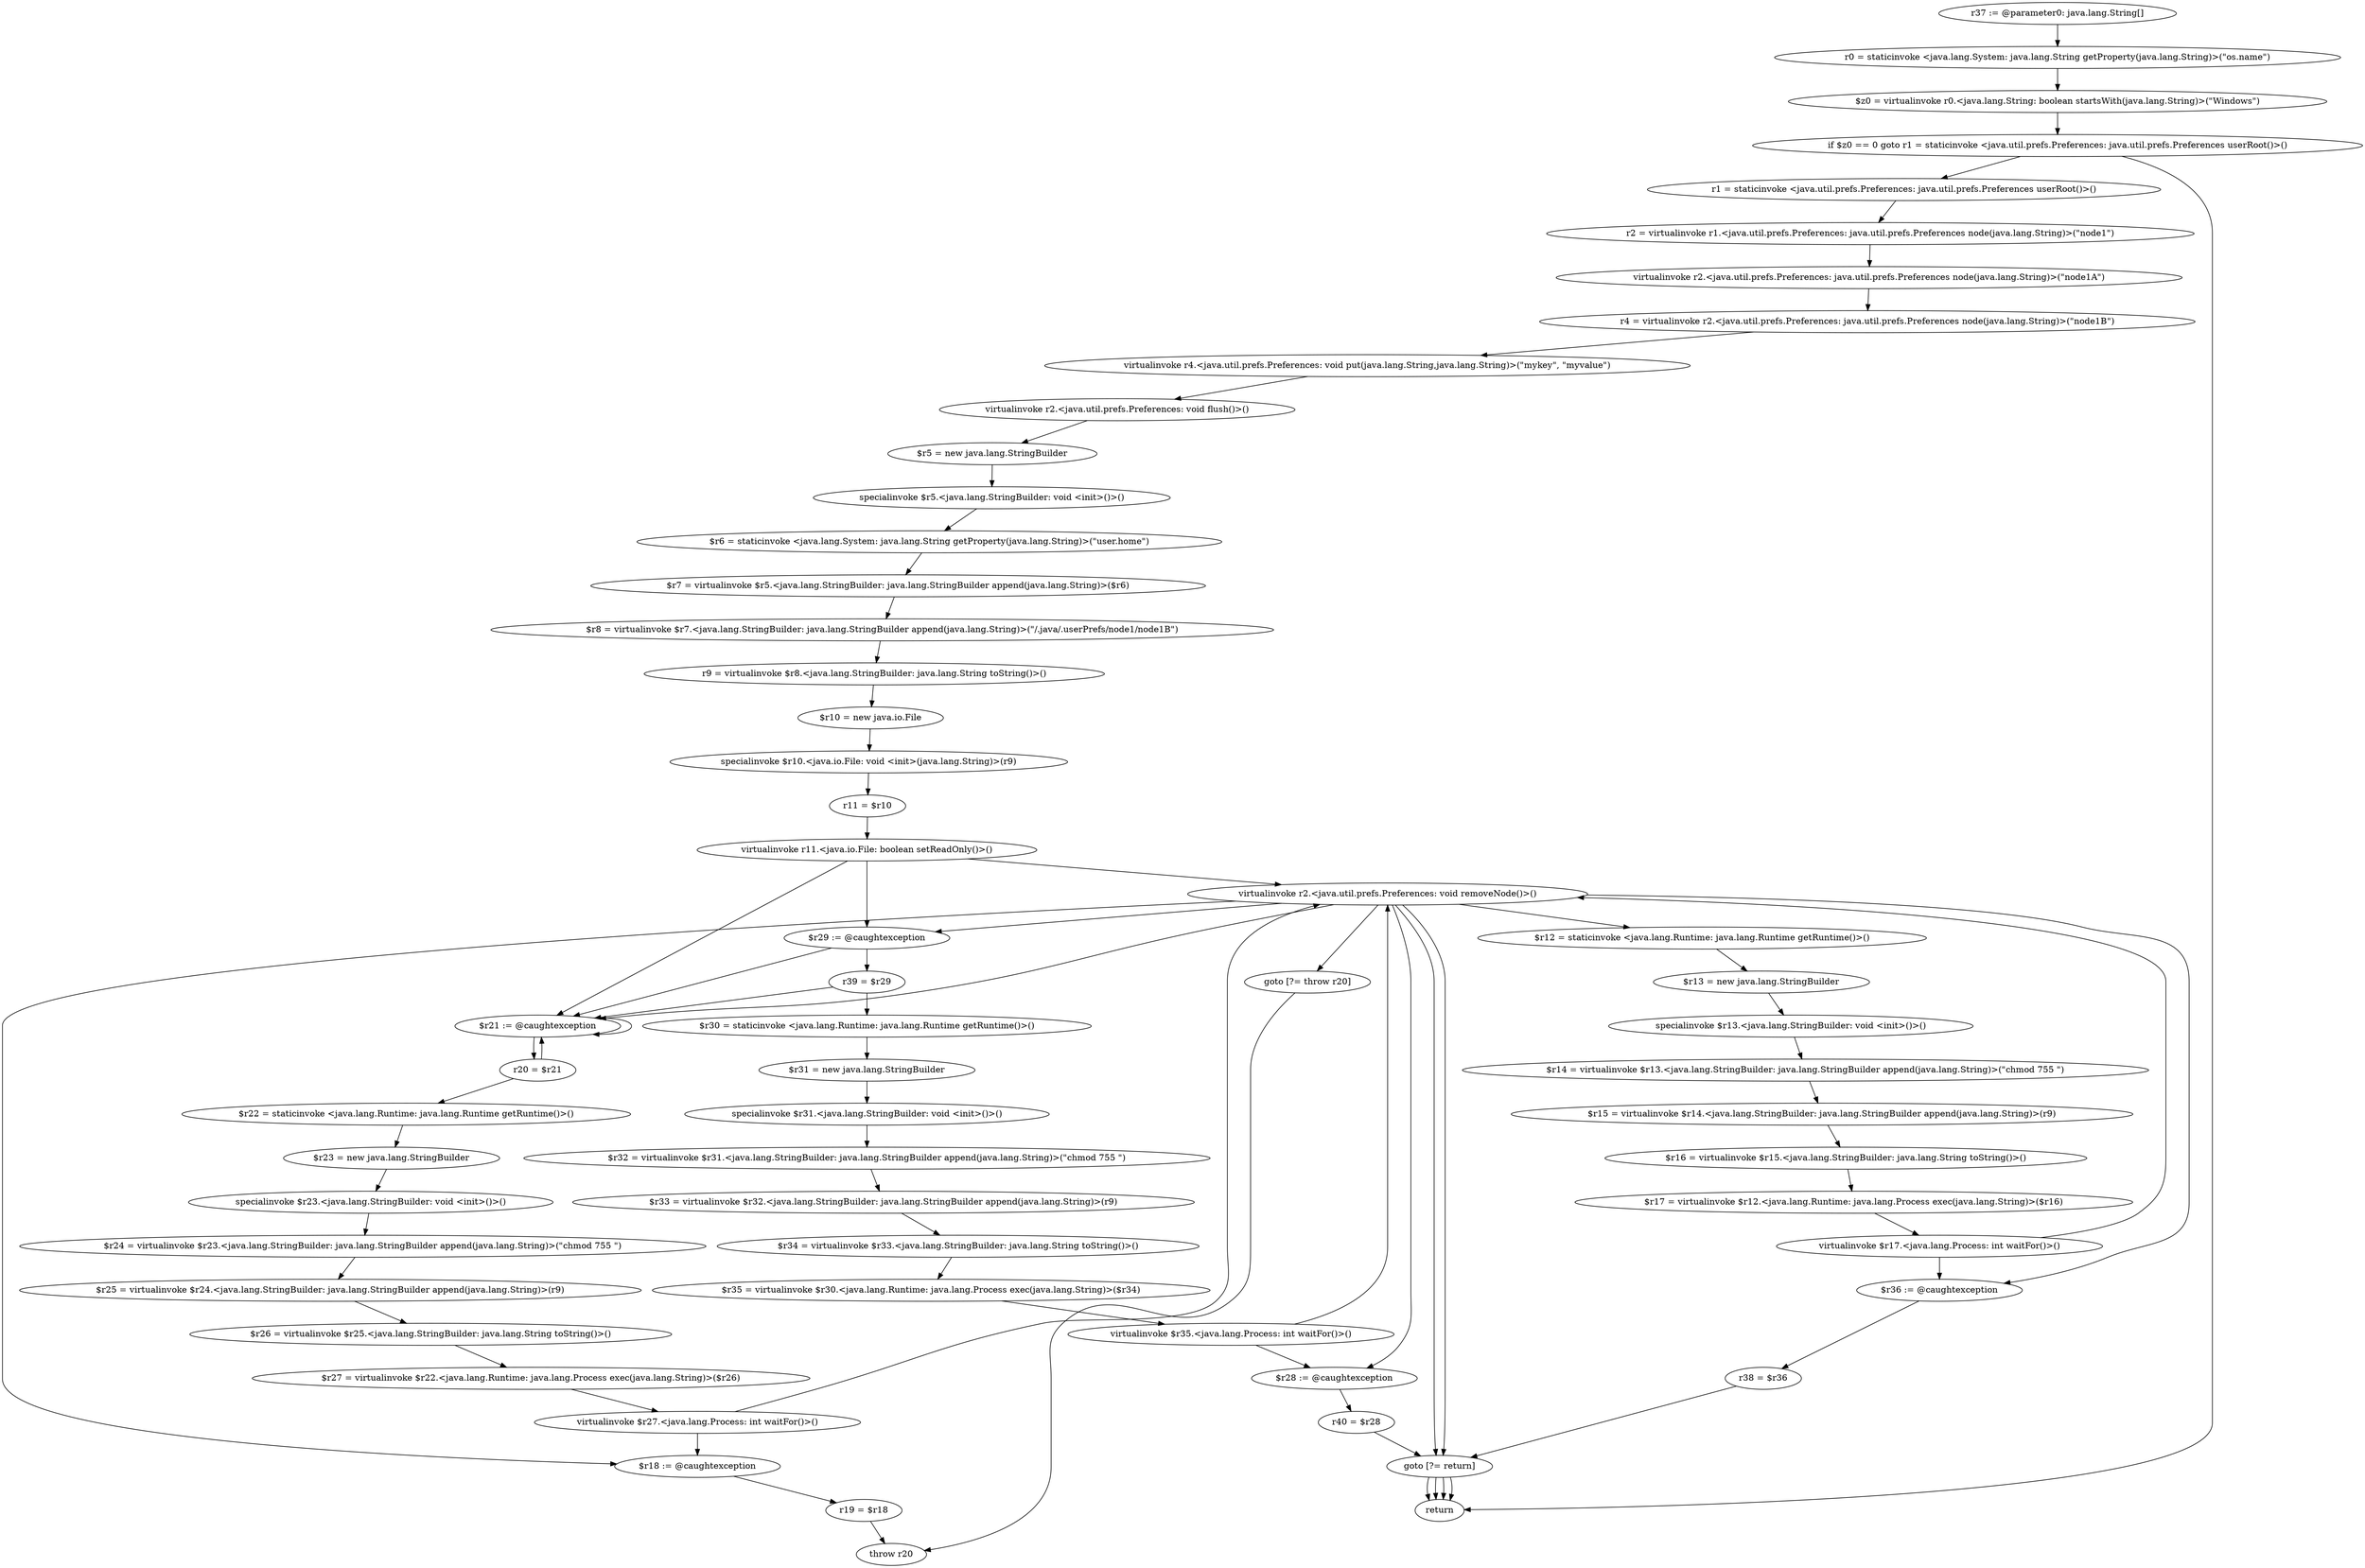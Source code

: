 digraph "unitGraph" {
    "r37 := @parameter0: java.lang.String[]"
    "r0 = staticinvoke <java.lang.System: java.lang.String getProperty(java.lang.String)>(\"os.name\")"
    "$z0 = virtualinvoke r0.<java.lang.String: boolean startsWith(java.lang.String)>(\"Windows\")"
    "if $z0 == 0 goto r1 = staticinvoke <java.util.prefs.Preferences: java.util.prefs.Preferences userRoot()>()"
    "return"
    "r1 = staticinvoke <java.util.prefs.Preferences: java.util.prefs.Preferences userRoot()>()"
    "r2 = virtualinvoke r1.<java.util.prefs.Preferences: java.util.prefs.Preferences node(java.lang.String)>(\"node1\")"
    "virtualinvoke r2.<java.util.prefs.Preferences: java.util.prefs.Preferences node(java.lang.String)>(\"node1A\")"
    "r4 = virtualinvoke r2.<java.util.prefs.Preferences: java.util.prefs.Preferences node(java.lang.String)>(\"node1B\")"
    "virtualinvoke r4.<java.util.prefs.Preferences: void put(java.lang.String,java.lang.String)>(\"mykey\", \"myvalue\")"
    "virtualinvoke r2.<java.util.prefs.Preferences: void flush()>()"
    "$r5 = new java.lang.StringBuilder"
    "specialinvoke $r5.<java.lang.StringBuilder: void <init>()>()"
    "$r6 = staticinvoke <java.lang.System: java.lang.String getProperty(java.lang.String)>(\"user.home\")"
    "$r7 = virtualinvoke $r5.<java.lang.StringBuilder: java.lang.StringBuilder append(java.lang.String)>($r6)"
    "$r8 = virtualinvoke $r7.<java.lang.StringBuilder: java.lang.StringBuilder append(java.lang.String)>(\"/.java/.userPrefs/node1/node1B\")"
    "r9 = virtualinvoke $r8.<java.lang.StringBuilder: java.lang.String toString()>()"
    "$r10 = new java.io.File"
    "specialinvoke $r10.<java.io.File: void <init>(java.lang.String)>(r9)"
    "r11 = $r10"
    "virtualinvoke r11.<java.io.File: boolean setReadOnly()>()"
    "virtualinvoke r2.<java.util.prefs.Preferences: void removeNode()>()"
    "$r12 = staticinvoke <java.lang.Runtime: java.lang.Runtime getRuntime()>()"
    "$r13 = new java.lang.StringBuilder"
    "specialinvoke $r13.<java.lang.StringBuilder: void <init>()>()"
    "$r14 = virtualinvoke $r13.<java.lang.StringBuilder: java.lang.StringBuilder append(java.lang.String)>(\"chmod 755 \")"
    "$r15 = virtualinvoke $r14.<java.lang.StringBuilder: java.lang.StringBuilder append(java.lang.String)>(r9)"
    "$r16 = virtualinvoke $r15.<java.lang.StringBuilder: java.lang.String toString()>()"
    "$r17 = virtualinvoke $r12.<java.lang.Runtime: java.lang.Process exec(java.lang.String)>($r16)"
    "virtualinvoke $r17.<java.lang.Process: int waitFor()>()"
    "goto [?= return]"
    "$r36 := @caughtexception"
    "r38 = $r36"
    "$r29 := @caughtexception"
    "r39 = $r29"
    "$r30 = staticinvoke <java.lang.Runtime: java.lang.Runtime getRuntime()>()"
    "$r31 = new java.lang.StringBuilder"
    "specialinvoke $r31.<java.lang.StringBuilder: void <init>()>()"
    "$r32 = virtualinvoke $r31.<java.lang.StringBuilder: java.lang.StringBuilder append(java.lang.String)>(\"chmod 755 \")"
    "$r33 = virtualinvoke $r32.<java.lang.StringBuilder: java.lang.StringBuilder append(java.lang.String)>(r9)"
    "$r34 = virtualinvoke $r33.<java.lang.StringBuilder: java.lang.String toString()>()"
    "$r35 = virtualinvoke $r30.<java.lang.Runtime: java.lang.Process exec(java.lang.String)>($r34)"
    "virtualinvoke $r35.<java.lang.Process: int waitFor()>()"
    "$r28 := @caughtexception"
    "r40 = $r28"
    "$r21 := @caughtexception"
    "r20 = $r21"
    "$r22 = staticinvoke <java.lang.Runtime: java.lang.Runtime getRuntime()>()"
    "$r23 = new java.lang.StringBuilder"
    "specialinvoke $r23.<java.lang.StringBuilder: void <init>()>()"
    "$r24 = virtualinvoke $r23.<java.lang.StringBuilder: java.lang.StringBuilder append(java.lang.String)>(\"chmod 755 \")"
    "$r25 = virtualinvoke $r24.<java.lang.StringBuilder: java.lang.StringBuilder append(java.lang.String)>(r9)"
    "$r26 = virtualinvoke $r25.<java.lang.StringBuilder: java.lang.String toString()>()"
    "$r27 = virtualinvoke $r22.<java.lang.Runtime: java.lang.Process exec(java.lang.String)>($r26)"
    "virtualinvoke $r27.<java.lang.Process: int waitFor()>()"
    "goto [?= throw r20]"
    "$r18 := @caughtexception"
    "r19 = $r18"
    "throw r20"
    "r37 := @parameter0: java.lang.String[]"->"r0 = staticinvoke <java.lang.System: java.lang.String getProperty(java.lang.String)>(\"os.name\")";
    "r0 = staticinvoke <java.lang.System: java.lang.String getProperty(java.lang.String)>(\"os.name\")"->"$z0 = virtualinvoke r0.<java.lang.String: boolean startsWith(java.lang.String)>(\"Windows\")";
    "$z0 = virtualinvoke r0.<java.lang.String: boolean startsWith(java.lang.String)>(\"Windows\")"->"if $z0 == 0 goto r1 = staticinvoke <java.util.prefs.Preferences: java.util.prefs.Preferences userRoot()>()";
    "if $z0 == 0 goto r1 = staticinvoke <java.util.prefs.Preferences: java.util.prefs.Preferences userRoot()>()"->"return";
    "if $z0 == 0 goto r1 = staticinvoke <java.util.prefs.Preferences: java.util.prefs.Preferences userRoot()>()"->"r1 = staticinvoke <java.util.prefs.Preferences: java.util.prefs.Preferences userRoot()>()";
    "r1 = staticinvoke <java.util.prefs.Preferences: java.util.prefs.Preferences userRoot()>()"->"r2 = virtualinvoke r1.<java.util.prefs.Preferences: java.util.prefs.Preferences node(java.lang.String)>(\"node1\")";
    "r2 = virtualinvoke r1.<java.util.prefs.Preferences: java.util.prefs.Preferences node(java.lang.String)>(\"node1\")"->"virtualinvoke r2.<java.util.prefs.Preferences: java.util.prefs.Preferences node(java.lang.String)>(\"node1A\")";
    "virtualinvoke r2.<java.util.prefs.Preferences: java.util.prefs.Preferences node(java.lang.String)>(\"node1A\")"->"r4 = virtualinvoke r2.<java.util.prefs.Preferences: java.util.prefs.Preferences node(java.lang.String)>(\"node1B\")";
    "r4 = virtualinvoke r2.<java.util.prefs.Preferences: java.util.prefs.Preferences node(java.lang.String)>(\"node1B\")"->"virtualinvoke r4.<java.util.prefs.Preferences: void put(java.lang.String,java.lang.String)>(\"mykey\", \"myvalue\")";
    "virtualinvoke r4.<java.util.prefs.Preferences: void put(java.lang.String,java.lang.String)>(\"mykey\", \"myvalue\")"->"virtualinvoke r2.<java.util.prefs.Preferences: void flush()>()";
    "virtualinvoke r2.<java.util.prefs.Preferences: void flush()>()"->"$r5 = new java.lang.StringBuilder";
    "$r5 = new java.lang.StringBuilder"->"specialinvoke $r5.<java.lang.StringBuilder: void <init>()>()";
    "specialinvoke $r5.<java.lang.StringBuilder: void <init>()>()"->"$r6 = staticinvoke <java.lang.System: java.lang.String getProperty(java.lang.String)>(\"user.home\")";
    "$r6 = staticinvoke <java.lang.System: java.lang.String getProperty(java.lang.String)>(\"user.home\")"->"$r7 = virtualinvoke $r5.<java.lang.StringBuilder: java.lang.StringBuilder append(java.lang.String)>($r6)";
    "$r7 = virtualinvoke $r5.<java.lang.StringBuilder: java.lang.StringBuilder append(java.lang.String)>($r6)"->"$r8 = virtualinvoke $r7.<java.lang.StringBuilder: java.lang.StringBuilder append(java.lang.String)>(\"/.java/.userPrefs/node1/node1B\")";
    "$r8 = virtualinvoke $r7.<java.lang.StringBuilder: java.lang.StringBuilder append(java.lang.String)>(\"/.java/.userPrefs/node1/node1B\")"->"r9 = virtualinvoke $r8.<java.lang.StringBuilder: java.lang.String toString()>()";
    "r9 = virtualinvoke $r8.<java.lang.StringBuilder: java.lang.String toString()>()"->"$r10 = new java.io.File";
    "$r10 = new java.io.File"->"specialinvoke $r10.<java.io.File: void <init>(java.lang.String)>(r9)";
    "specialinvoke $r10.<java.io.File: void <init>(java.lang.String)>(r9)"->"r11 = $r10";
    "r11 = $r10"->"virtualinvoke r11.<java.io.File: boolean setReadOnly()>()";
    "virtualinvoke r11.<java.io.File: boolean setReadOnly()>()"->"$r29 := @caughtexception";
    "virtualinvoke r11.<java.io.File: boolean setReadOnly()>()"->"$r21 := @caughtexception";
    "virtualinvoke r11.<java.io.File: boolean setReadOnly()>()"->"virtualinvoke r2.<java.util.prefs.Preferences: void removeNode()>()";
    "virtualinvoke r2.<java.util.prefs.Preferences: void removeNode()>()"->"$r29 := @caughtexception";
    "virtualinvoke r2.<java.util.prefs.Preferences: void removeNode()>()"->"$r21 := @caughtexception";
    "virtualinvoke r2.<java.util.prefs.Preferences: void removeNode()>()"->"$r12 = staticinvoke <java.lang.Runtime: java.lang.Runtime getRuntime()>()";
    "$r12 = staticinvoke <java.lang.Runtime: java.lang.Runtime getRuntime()>()"->"$r13 = new java.lang.StringBuilder";
    "$r13 = new java.lang.StringBuilder"->"specialinvoke $r13.<java.lang.StringBuilder: void <init>()>()";
    "specialinvoke $r13.<java.lang.StringBuilder: void <init>()>()"->"$r14 = virtualinvoke $r13.<java.lang.StringBuilder: java.lang.StringBuilder append(java.lang.String)>(\"chmod 755 \")";
    "$r14 = virtualinvoke $r13.<java.lang.StringBuilder: java.lang.StringBuilder append(java.lang.String)>(\"chmod 755 \")"->"$r15 = virtualinvoke $r14.<java.lang.StringBuilder: java.lang.StringBuilder append(java.lang.String)>(r9)";
    "$r15 = virtualinvoke $r14.<java.lang.StringBuilder: java.lang.StringBuilder append(java.lang.String)>(r9)"->"$r16 = virtualinvoke $r15.<java.lang.StringBuilder: java.lang.String toString()>()";
    "$r16 = virtualinvoke $r15.<java.lang.StringBuilder: java.lang.String toString()>()"->"$r17 = virtualinvoke $r12.<java.lang.Runtime: java.lang.Process exec(java.lang.String)>($r16)";
    "$r17 = virtualinvoke $r12.<java.lang.Runtime: java.lang.Process exec(java.lang.String)>($r16)"->"virtualinvoke $r17.<java.lang.Process: int waitFor()>()";
    "virtualinvoke $r17.<java.lang.Process: int waitFor()>()"->"virtualinvoke r2.<java.util.prefs.Preferences: void removeNode()>()";
    "virtualinvoke $r17.<java.lang.Process: int waitFor()>()"->"$r36 := @caughtexception";
    "virtualinvoke r2.<java.util.prefs.Preferences: void removeNode()>()"->"goto [?= return]";
    "virtualinvoke r2.<java.util.prefs.Preferences: void removeNode()>()"->"$r36 := @caughtexception";
    "goto [?= return]"->"return";
    "$r36 := @caughtexception"->"r38 = $r36";
    "r38 = $r36"->"goto [?= return]";
    "goto [?= return]"->"return";
    "$r29 := @caughtexception"->"r39 = $r29";
    "$r29 := @caughtexception"->"$r21 := @caughtexception";
    "r39 = $r29"->"$r30 = staticinvoke <java.lang.Runtime: java.lang.Runtime getRuntime()>()";
    "r39 = $r29"->"$r21 := @caughtexception";
    "$r30 = staticinvoke <java.lang.Runtime: java.lang.Runtime getRuntime()>()"->"$r31 = new java.lang.StringBuilder";
    "$r31 = new java.lang.StringBuilder"->"specialinvoke $r31.<java.lang.StringBuilder: void <init>()>()";
    "specialinvoke $r31.<java.lang.StringBuilder: void <init>()>()"->"$r32 = virtualinvoke $r31.<java.lang.StringBuilder: java.lang.StringBuilder append(java.lang.String)>(\"chmod 755 \")";
    "$r32 = virtualinvoke $r31.<java.lang.StringBuilder: java.lang.StringBuilder append(java.lang.String)>(\"chmod 755 \")"->"$r33 = virtualinvoke $r32.<java.lang.StringBuilder: java.lang.StringBuilder append(java.lang.String)>(r9)";
    "$r33 = virtualinvoke $r32.<java.lang.StringBuilder: java.lang.StringBuilder append(java.lang.String)>(r9)"->"$r34 = virtualinvoke $r33.<java.lang.StringBuilder: java.lang.String toString()>()";
    "$r34 = virtualinvoke $r33.<java.lang.StringBuilder: java.lang.String toString()>()"->"$r35 = virtualinvoke $r30.<java.lang.Runtime: java.lang.Process exec(java.lang.String)>($r34)";
    "$r35 = virtualinvoke $r30.<java.lang.Runtime: java.lang.Process exec(java.lang.String)>($r34)"->"virtualinvoke $r35.<java.lang.Process: int waitFor()>()";
    "virtualinvoke $r35.<java.lang.Process: int waitFor()>()"->"virtualinvoke r2.<java.util.prefs.Preferences: void removeNode()>()";
    "virtualinvoke $r35.<java.lang.Process: int waitFor()>()"->"$r28 := @caughtexception";
    "virtualinvoke r2.<java.util.prefs.Preferences: void removeNode()>()"->"goto [?= return]";
    "virtualinvoke r2.<java.util.prefs.Preferences: void removeNode()>()"->"$r28 := @caughtexception";
    "goto [?= return]"->"return";
    "$r28 := @caughtexception"->"r40 = $r28";
    "r40 = $r28"->"goto [?= return]";
    "goto [?= return]"->"return";
    "$r21 := @caughtexception"->"r20 = $r21";
    "$r21 := @caughtexception"->"$r21 := @caughtexception";
    "r20 = $r21"->"$r22 = staticinvoke <java.lang.Runtime: java.lang.Runtime getRuntime()>()";
    "r20 = $r21"->"$r21 := @caughtexception";
    "$r22 = staticinvoke <java.lang.Runtime: java.lang.Runtime getRuntime()>()"->"$r23 = new java.lang.StringBuilder";
    "$r23 = new java.lang.StringBuilder"->"specialinvoke $r23.<java.lang.StringBuilder: void <init>()>()";
    "specialinvoke $r23.<java.lang.StringBuilder: void <init>()>()"->"$r24 = virtualinvoke $r23.<java.lang.StringBuilder: java.lang.StringBuilder append(java.lang.String)>(\"chmod 755 \")";
    "$r24 = virtualinvoke $r23.<java.lang.StringBuilder: java.lang.StringBuilder append(java.lang.String)>(\"chmod 755 \")"->"$r25 = virtualinvoke $r24.<java.lang.StringBuilder: java.lang.StringBuilder append(java.lang.String)>(r9)";
    "$r25 = virtualinvoke $r24.<java.lang.StringBuilder: java.lang.StringBuilder append(java.lang.String)>(r9)"->"$r26 = virtualinvoke $r25.<java.lang.StringBuilder: java.lang.String toString()>()";
    "$r26 = virtualinvoke $r25.<java.lang.StringBuilder: java.lang.String toString()>()"->"$r27 = virtualinvoke $r22.<java.lang.Runtime: java.lang.Process exec(java.lang.String)>($r26)";
    "$r27 = virtualinvoke $r22.<java.lang.Runtime: java.lang.Process exec(java.lang.String)>($r26)"->"virtualinvoke $r27.<java.lang.Process: int waitFor()>()";
    "virtualinvoke $r27.<java.lang.Process: int waitFor()>()"->"virtualinvoke r2.<java.util.prefs.Preferences: void removeNode()>()";
    "virtualinvoke $r27.<java.lang.Process: int waitFor()>()"->"$r18 := @caughtexception";
    "virtualinvoke r2.<java.util.prefs.Preferences: void removeNode()>()"->"goto [?= throw r20]";
    "virtualinvoke r2.<java.util.prefs.Preferences: void removeNode()>()"->"$r18 := @caughtexception";
    "goto [?= throw r20]"->"throw r20";
    "$r18 := @caughtexception"->"r19 = $r18";
    "r19 = $r18"->"throw r20";
}
